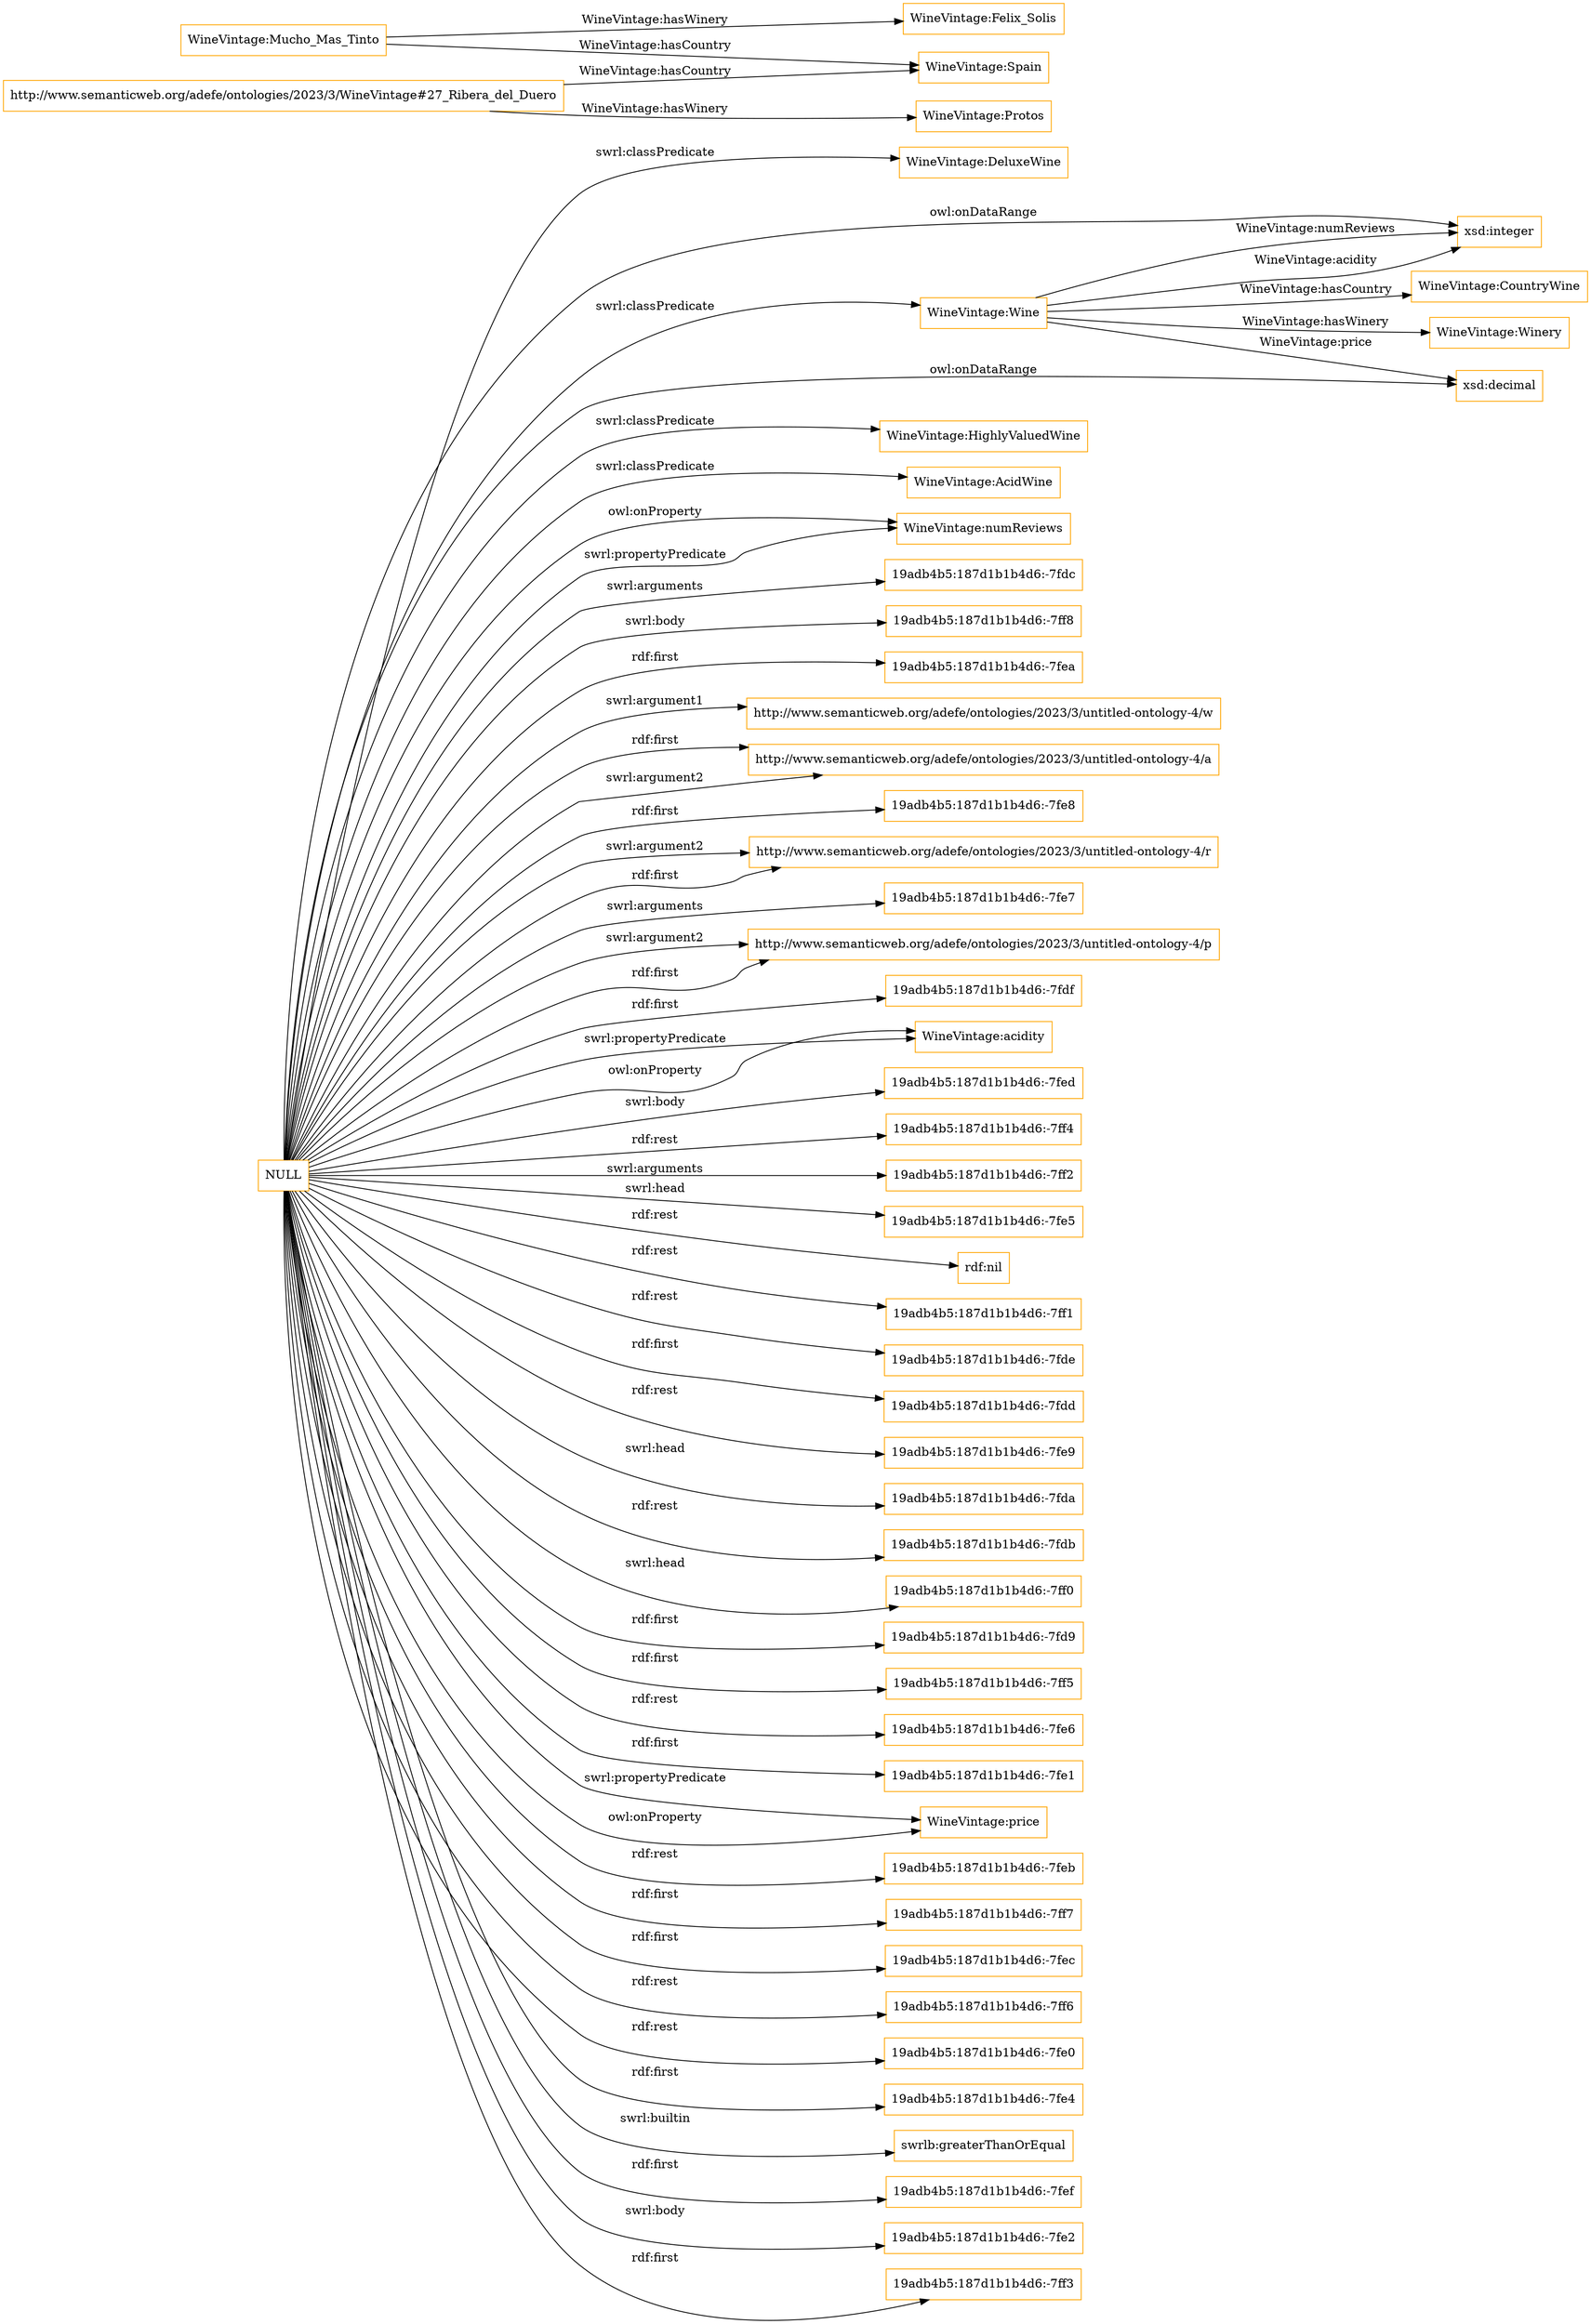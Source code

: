 digraph ar2dtool_diagram { 
rankdir=LR;
size="1501"
node [shape = rectangle, color="orange"]; "WineVintage:DeluxeWine" "WineVintage:CountryWine" "WineVintage:Wine" "WineVintage:HighlyValuedWine" "WineVintage:Winery" "WineVintage:AcidWine" ; /*classes style*/
	"WineVintage:Mucho_Mas_Tinto" -> "WineVintage:Felix_Solis" [ label = "WineVintage:hasWinery" ];
	"WineVintage:Mucho_Mas_Tinto" -> "WineVintage:Spain" [ label = "WineVintage:hasCountry" ];
	"NULL" -> "WineVintage:numReviews" [ label = "owl:onProperty" ];
	"NULL" -> "19adb4b5:187d1b1b4d6:-7fdc" [ label = "swrl:arguments" ];
	"NULL" -> "19adb4b5:187d1b1b4d6:-7ff8" [ label = "swrl:body" ];
	"NULL" -> "19adb4b5:187d1b1b4d6:-7fea" [ label = "rdf:first" ];
	"NULL" -> "http://www.semanticweb.org/adefe/ontologies/2023/3/untitled-ontology-4/w" [ label = "swrl:argument1" ];
	"NULL" -> "http://www.semanticweb.org/adefe/ontologies/2023/3/untitled-ontology-4/a" [ label = "rdf:first" ];
	"NULL" -> "WineVintage:numReviews" [ label = "swrl:propertyPredicate" ];
	"NULL" -> "19adb4b5:187d1b1b4d6:-7fe8" [ label = "rdf:first" ];
	"NULL" -> "http://www.semanticweb.org/adefe/ontologies/2023/3/untitled-ontology-4/a" [ label = "swrl:argument2" ];
	"NULL" -> "http://www.semanticweb.org/adefe/ontologies/2023/3/untitled-ontology-4/r" [ label = "swrl:argument2" ];
	"NULL" -> "19adb4b5:187d1b1b4d6:-7fe7" [ label = "swrl:arguments" ];
	"NULL" -> "http://www.semanticweb.org/adefe/ontologies/2023/3/untitled-ontology-4/p" [ label = "swrl:argument2" ];
	"NULL" -> "http://www.semanticweb.org/adefe/ontologies/2023/3/untitled-ontology-4/r" [ label = "rdf:first" ];
	"NULL" -> "xsd:integer" [ label = "owl:onDataRange" ];
	"NULL" -> "19adb4b5:187d1b1b4d6:-7fdf" [ label = "rdf:first" ];
	"NULL" -> "WineVintage:acidity" [ label = "swrl:propertyPredicate" ];
	"NULL" -> "19adb4b5:187d1b1b4d6:-7fed" [ label = "swrl:body" ];
	"NULL" -> "19adb4b5:187d1b1b4d6:-7ff4" [ label = "rdf:rest" ];
	"NULL" -> "19adb4b5:187d1b1b4d6:-7ff2" [ label = "swrl:arguments" ];
	"NULL" -> "19adb4b5:187d1b1b4d6:-7fe5" [ label = "swrl:head" ];
	"NULL" -> "rdf:nil" [ label = "rdf:rest" ];
	"NULL" -> "19adb4b5:187d1b1b4d6:-7ff1" [ label = "rdf:rest" ];
	"NULL" -> "http://www.semanticweb.org/adefe/ontologies/2023/3/untitled-ontology-4/p" [ label = "rdf:first" ];
	"NULL" -> "19adb4b5:187d1b1b4d6:-7fde" [ label = "rdf:rest" ];
	"NULL" -> "19adb4b5:187d1b1b4d6:-7fdd" [ label = "rdf:first" ];
	"NULL" -> "19adb4b5:187d1b1b4d6:-7fe9" [ label = "rdf:rest" ];
	"NULL" -> "19adb4b5:187d1b1b4d6:-7fda" [ label = "swrl:head" ];
	"NULL" -> "19adb4b5:187d1b1b4d6:-7fdb" [ label = "rdf:rest" ];
	"NULL" -> "19adb4b5:187d1b1b4d6:-7ff0" [ label = "swrl:head" ];
	"NULL" -> "19adb4b5:187d1b1b4d6:-7fd9" [ label = "rdf:first" ];
	"NULL" -> "WineVintage:Wine" [ label = "swrl:classPredicate" ];
	"NULL" -> "19adb4b5:187d1b1b4d6:-7ff5" [ label = "rdf:first" ];
	"NULL" -> "19adb4b5:187d1b1b4d6:-7fe6" [ label = "rdf:rest" ];
	"NULL" -> "19adb4b5:187d1b1b4d6:-7fe1" [ label = "rdf:first" ];
	"NULL" -> "WineVintage:price" [ label = "swrl:propertyPredicate" ];
	"NULL" -> "19adb4b5:187d1b1b4d6:-7feb" [ label = "rdf:rest" ];
	"NULL" -> "19adb4b5:187d1b1b4d6:-7ff7" [ label = "rdf:first" ];
	"NULL" -> "19adb4b5:187d1b1b4d6:-7fec" [ label = "rdf:first" ];
	"NULL" -> "19adb4b5:187d1b1b4d6:-7ff6" [ label = "rdf:rest" ];
	"NULL" -> "19adb4b5:187d1b1b4d6:-7fe0" [ label = "rdf:rest" ];
	"NULL" -> "19adb4b5:187d1b1b4d6:-7fe4" [ label = "rdf:first" ];
	"NULL" -> "swrlb:greaterThanOrEqual" [ label = "swrl:builtin" ];
	"NULL" -> "19adb4b5:187d1b1b4d6:-7fef" [ label = "rdf:first" ];
	"NULL" -> "WineVintage:price" [ label = "owl:onProperty" ];
	"NULL" -> "WineVintage:AcidWine" [ label = "swrl:classPredicate" ];
	"NULL" -> "xsd:decimal" [ label = "owl:onDataRange" ];
	"NULL" -> "WineVintage:acidity" [ label = "owl:onProperty" ];
	"NULL" -> "WineVintage:HighlyValuedWine" [ label = "swrl:classPredicate" ];
	"NULL" -> "19adb4b5:187d1b1b4d6:-7fe2" [ label = "swrl:body" ];
	"NULL" -> "WineVintage:DeluxeWine" [ label = "swrl:classPredicate" ];
	"NULL" -> "19adb4b5:187d1b1b4d6:-7ff3" [ label = "rdf:first" ];
	"http://www.semanticweb.org/adefe/ontologies/2023/3/WineVintage#27_Ribera_del_Duero" -> "WineVintage:Protos" [ label = "WineVintage:hasWinery" ];
	"http://www.semanticweb.org/adefe/ontologies/2023/3/WineVintage#27_Ribera_del_Duero" -> "WineVintage:Spain" [ label = "WineVintage:hasCountry" ];
	"WineVintage:Wine" -> "WineVintage:Winery" [ label = "WineVintage:hasWinery" ];
	"WineVintage:Wine" -> "xsd:integer" [ label = "WineVintage:numReviews" ];
	"WineVintage:Wine" -> "xsd:integer" [ label = "WineVintage:acidity" ];
	"WineVintage:Wine" -> "xsd:decimal" [ label = "WineVintage:price" ];
	"WineVintage:Wine" -> "WineVintage:CountryWine" [ label = "WineVintage:hasCountry" ];

}
